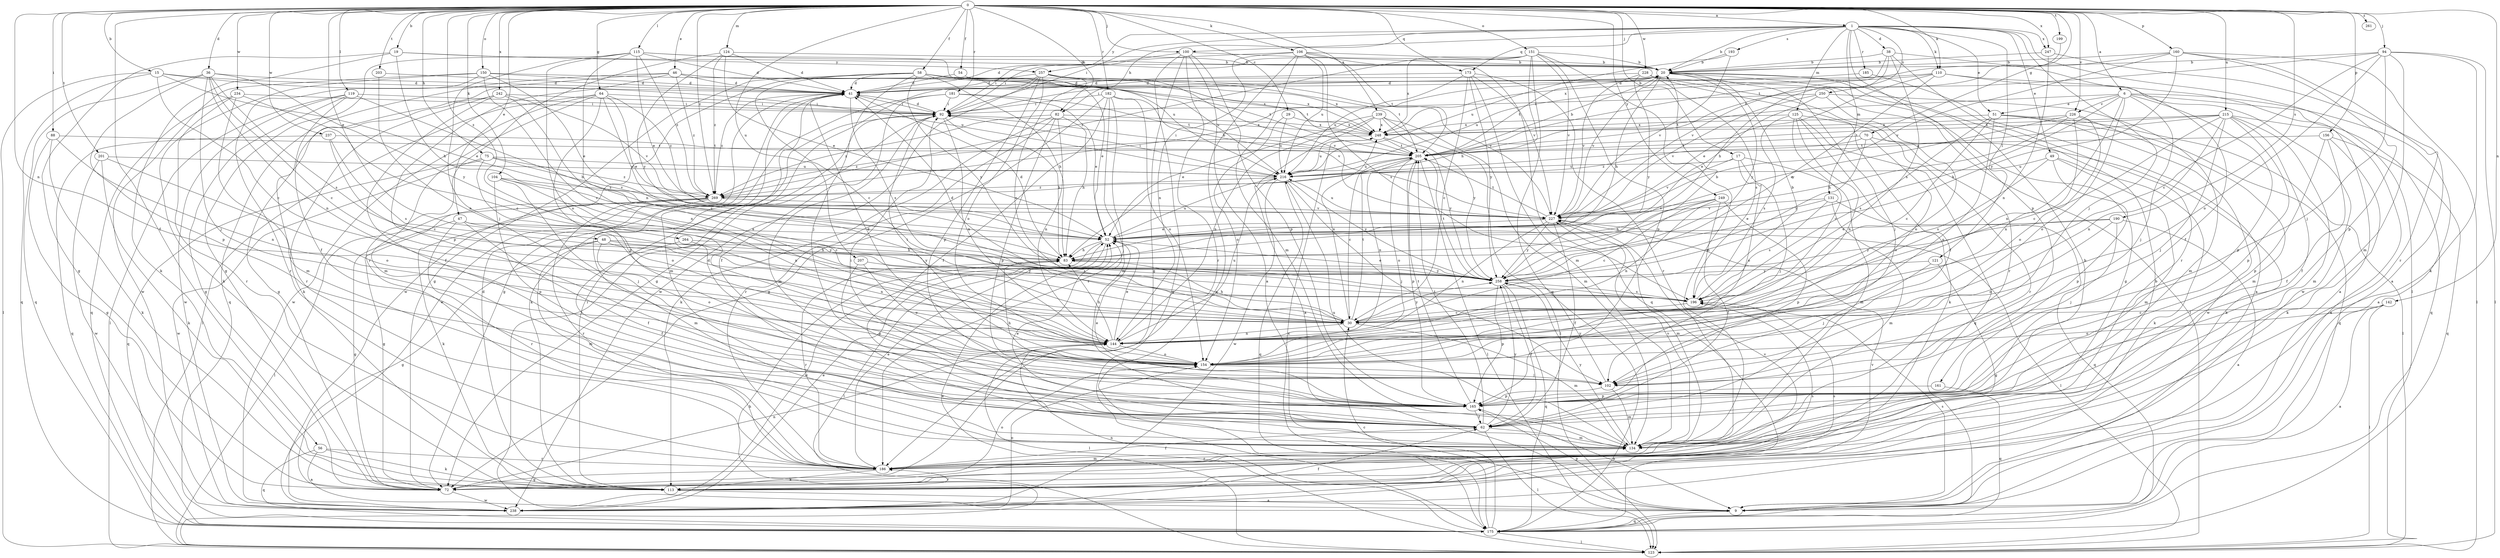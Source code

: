 strict digraph  {
0;
1;
6;
9;
15;
17;
19;
20;
29;
30;
36;
38;
41;
46;
47;
48;
49;
51;
52;
54;
56;
58;
62;
64;
70;
72;
75;
82;
83;
88;
92;
94;
100;
102;
104;
106;
110;
113;
115;
119;
121;
123;
124;
125;
131;
134;
142;
144;
150;
151;
154;
156;
160;
161;
165;
173;
175;
181;
182;
185;
186;
190;
193;
196;
199;
201;
203;
205;
207;
215;
216;
226;
227;
228;
234;
237;
238;
239;
242;
247;
248;
249;
250;
257;
258;
261;
264;
269;
0 -> 1  [label=a];
0 -> 6  [label=a];
0 -> 15  [label=b];
0 -> 17  [label=b];
0 -> 19  [label=b];
0 -> 29  [label=c];
0 -> 36  [label=d];
0 -> 46  [label=e];
0 -> 47  [label=e];
0 -> 48  [label=e];
0 -> 54  [label=f];
0 -> 56  [label=f];
0 -> 58  [label=f];
0 -> 64  [label=g];
0 -> 70  [label=g];
0 -> 75  [label=h];
0 -> 82  [label=h];
0 -> 88  [label=i];
0 -> 94  [label=j];
0 -> 100  [label=j];
0 -> 104  [label=k];
0 -> 106  [label=k];
0 -> 110  [label=k];
0 -> 115  [label=l];
0 -> 119  [label=l];
0 -> 124  [label=m];
0 -> 142  [label=n];
0 -> 144  [label=n];
0 -> 150  [label=o];
0 -> 151  [label=o];
0 -> 156  [label=p];
0 -> 160  [label=p];
0 -> 173  [label=q];
0 -> 181  [label=r];
0 -> 182  [label=r];
0 -> 190  [label=s];
0 -> 199  [label=t];
0 -> 201  [label=t];
0 -> 203  [label=t];
0 -> 207  [label=u];
0 -> 215  [label=u];
0 -> 226  [label=v];
0 -> 228  [label=w];
0 -> 234  [label=w];
0 -> 237  [label=w];
0 -> 239  [label=x];
0 -> 242  [label=x];
0 -> 247  [label=x];
0 -> 249  [label=y];
0 -> 261  [label=z];
0 -> 264  [label=z];
0 -> 269  [label=z];
1 -> 20  [label=b];
1 -> 38  [label=d];
1 -> 49  [label=e];
1 -> 51  [label=e];
1 -> 82  [label=h];
1 -> 92  [label=i];
1 -> 100  [label=j];
1 -> 102  [label=j];
1 -> 110  [label=k];
1 -> 121  [label=l];
1 -> 123  [label=l];
1 -> 125  [label=m];
1 -> 131  [label=m];
1 -> 161  [label=p];
1 -> 173  [label=q];
1 -> 185  [label=r];
1 -> 193  [label=s];
1 -> 247  [label=x];
1 -> 250  [label=y];
1 -> 257  [label=y];
6 -> 9  [label=a];
6 -> 51  [label=e];
6 -> 83  [label=h];
6 -> 102  [label=j];
6 -> 144  [label=n];
6 -> 154  [label=o];
6 -> 165  [label=p];
6 -> 175  [label=q];
6 -> 205  [label=t];
6 -> 226  [label=v];
9 -> 92  [label=i];
9 -> 165  [label=p];
9 -> 175  [label=q];
9 -> 196  [label=s];
15 -> 30  [label=c];
15 -> 41  [label=d];
15 -> 52  [label=e];
15 -> 123  [label=l];
15 -> 175  [label=q];
15 -> 216  [label=u];
17 -> 102  [label=j];
17 -> 134  [label=m];
17 -> 154  [label=o];
17 -> 216  [label=u];
17 -> 227  [label=v];
19 -> 20  [label=b];
19 -> 72  [label=g];
19 -> 83  [label=h];
19 -> 113  [label=k];
19 -> 257  [label=y];
20 -> 41  [label=d];
20 -> 72  [label=g];
20 -> 83  [label=h];
20 -> 92  [label=i];
20 -> 102  [label=j];
20 -> 205  [label=t];
20 -> 227  [label=v];
20 -> 258  [label=y];
29 -> 154  [label=o];
29 -> 216  [label=u];
29 -> 248  [label=x];
30 -> 83  [label=h];
30 -> 134  [label=m];
30 -> 144  [label=n];
30 -> 205  [label=t];
30 -> 248  [label=x];
30 -> 258  [label=y];
36 -> 30  [label=c];
36 -> 41  [label=d];
36 -> 102  [label=j];
36 -> 144  [label=n];
36 -> 165  [label=p];
36 -> 175  [label=q];
36 -> 196  [label=s];
36 -> 258  [label=y];
38 -> 20  [label=b];
38 -> 62  [label=f];
38 -> 83  [label=h];
38 -> 186  [label=r];
38 -> 196  [label=s];
38 -> 227  [label=v];
41 -> 92  [label=i];
41 -> 134  [label=m];
41 -> 196  [label=s];
41 -> 238  [label=w];
41 -> 269  [label=z];
46 -> 41  [label=d];
46 -> 62  [label=f];
46 -> 165  [label=p];
46 -> 175  [label=q];
46 -> 205  [label=t];
46 -> 248  [label=x];
46 -> 269  [label=z];
47 -> 52  [label=e];
47 -> 62  [label=f];
47 -> 72  [label=g];
47 -> 186  [label=r];
47 -> 258  [label=y];
48 -> 72  [label=g];
48 -> 83  [label=h];
48 -> 134  [label=m];
48 -> 154  [label=o];
48 -> 196  [label=s];
48 -> 258  [label=y];
49 -> 113  [label=k];
49 -> 134  [label=m];
49 -> 165  [label=p];
49 -> 196  [label=s];
49 -> 216  [label=u];
51 -> 30  [label=c];
51 -> 123  [label=l];
51 -> 154  [label=o];
51 -> 175  [label=q];
51 -> 196  [label=s];
51 -> 238  [label=w];
51 -> 248  [label=x];
52 -> 83  [label=h];
52 -> 123  [label=l];
52 -> 216  [label=u];
52 -> 238  [label=w];
54 -> 41  [label=d];
54 -> 227  [label=v];
56 -> 9  [label=a];
56 -> 113  [label=k];
56 -> 175  [label=q];
56 -> 186  [label=r];
58 -> 30  [label=c];
58 -> 41  [label=d];
58 -> 52  [label=e];
58 -> 72  [label=g];
58 -> 83  [label=h];
58 -> 102  [label=j];
58 -> 205  [label=t];
58 -> 216  [label=u];
58 -> 238  [label=w];
58 -> 248  [label=x];
58 -> 258  [label=y];
62 -> 41  [label=d];
62 -> 52  [label=e];
62 -> 123  [label=l];
62 -> 134  [label=m];
62 -> 205  [label=t];
62 -> 258  [label=y];
64 -> 30  [label=c];
64 -> 52  [label=e];
64 -> 92  [label=i];
64 -> 123  [label=l];
64 -> 134  [label=m];
64 -> 165  [label=p];
64 -> 238  [label=w];
64 -> 269  [label=z];
70 -> 113  [label=k];
70 -> 154  [label=o];
70 -> 205  [label=t];
70 -> 258  [label=y];
70 -> 269  [label=z];
72 -> 144  [label=n];
72 -> 154  [label=o];
72 -> 196  [label=s];
72 -> 227  [label=v];
72 -> 238  [label=w];
75 -> 154  [label=o];
75 -> 175  [label=q];
75 -> 216  [label=u];
75 -> 227  [label=v];
75 -> 238  [label=w];
75 -> 269  [label=z];
82 -> 83  [label=h];
82 -> 113  [label=k];
82 -> 144  [label=n];
82 -> 165  [label=p];
82 -> 186  [label=r];
82 -> 248  [label=x];
82 -> 269  [label=z];
83 -> 41  [label=d];
83 -> 186  [label=r];
83 -> 258  [label=y];
88 -> 72  [label=g];
88 -> 113  [label=k];
88 -> 144  [label=n];
88 -> 205  [label=t];
92 -> 41  [label=d];
92 -> 83  [label=h];
92 -> 113  [label=k];
92 -> 134  [label=m];
92 -> 144  [label=n];
92 -> 248  [label=x];
94 -> 20  [label=b];
94 -> 30  [label=c];
94 -> 102  [label=j];
94 -> 113  [label=k];
94 -> 123  [label=l];
94 -> 134  [label=m];
94 -> 154  [label=o];
94 -> 205  [label=t];
100 -> 9  [label=a];
100 -> 20  [label=b];
100 -> 41  [label=d];
100 -> 72  [label=g];
100 -> 165  [label=p];
100 -> 175  [label=q];
100 -> 186  [label=r];
102 -> 83  [label=h];
102 -> 134  [label=m];
102 -> 165  [label=p];
102 -> 258  [label=y];
104 -> 30  [label=c];
104 -> 102  [label=j];
104 -> 144  [label=n];
104 -> 165  [label=p];
104 -> 269  [label=z];
106 -> 20  [label=b];
106 -> 92  [label=i];
106 -> 134  [label=m];
106 -> 144  [label=n];
106 -> 175  [label=q];
106 -> 196  [label=s];
106 -> 205  [label=t];
106 -> 216  [label=u];
106 -> 227  [label=v];
110 -> 9  [label=a];
110 -> 41  [label=d];
110 -> 52  [label=e];
110 -> 216  [label=u];
110 -> 238  [label=w];
110 -> 258  [label=y];
113 -> 9  [label=a];
113 -> 20  [label=b];
113 -> 41  [label=d];
113 -> 92  [label=i];
113 -> 186  [label=r];
113 -> 196  [label=s];
115 -> 20  [label=b];
115 -> 41  [label=d];
115 -> 52  [label=e];
115 -> 72  [label=g];
115 -> 102  [label=j];
115 -> 144  [label=n];
115 -> 154  [label=o];
115 -> 216  [label=u];
115 -> 269  [label=z];
119 -> 72  [label=g];
119 -> 83  [label=h];
119 -> 92  [label=i];
119 -> 123  [label=l];
119 -> 186  [label=r];
119 -> 238  [label=w];
121 -> 72  [label=g];
121 -> 102  [label=j];
121 -> 258  [label=y];
123 -> 52  [label=e];
123 -> 83  [label=h];
124 -> 20  [label=b];
124 -> 41  [label=d];
124 -> 52  [label=e];
124 -> 186  [label=r];
124 -> 258  [label=y];
124 -> 269  [label=z];
125 -> 30  [label=c];
125 -> 113  [label=k];
125 -> 144  [label=n];
125 -> 175  [label=q];
125 -> 186  [label=r];
125 -> 196  [label=s];
125 -> 248  [label=x];
131 -> 52  [label=e];
131 -> 134  [label=m];
131 -> 175  [label=q];
131 -> 196  [label=s];
131 -> 227  [label=v];
134 -> 20  [label=b];
134 -> 186  [label=r];
134 -> 216  [label=u];
134 -> 227  [label=v];
134 -> 258  [label=y];
142 -> 9  [label=a];
142 -> 30  [label=c];
142 -> 123  [label=l];
142 -> 154  [label=o];
144 -> 52  [label=e];
144 -> 83  [label=h];
144 -> 123  [label=l];
144 -> 154  [label=o];
144 -> 216  [label=u];
150 -> 30  [label=c];
150 -> 41  [label=d];
150 -> 52  [label=e];
150 -> 113  [label=k];
150 -> 186  [label=r];
150 -> 238  [label=w];
150 -> 248  [label=x];
151 -> 20  [label=b];
151 -> 83  [label=h];
151 -> 92  [label=i];
151 -> 134  [label=m];
151 -> 165  [label=p];
151 -> 175  [label=q];
151 -> 227  [label=v];
151 -> 248  [label=x];
151 -> 269  [label=z];
154 -> 41  [label=d];
154 -> 92  [label=i];
154 -> 102  [label=j];
156 -> 62  [label=f];
156 -> 113  [label=k];
156 -> 165  [label=p];
156 -> 175  [label=q];
156 -> 205  [label=t];
160 -> 20  [label=b];
160 -> 123  [label=l];
160 -> 165  [label=p];
160 -> 186  [label=r];
160 -> 227  [label=v];
160 -> 248  [label=x];
160 -> 258  [label=y];
161 -> 165  [label=p];
161 -> 175  [label=q];
165 -> 9  [label=a];
165 -> 52  [label=e];
165 -> 62  [label=f];
165 -> 92  [label=i];
165 -> 205  [label=t];
173 -> 30  [label=c];
173 -> 41  [label=d];
173 -> 134  [label=m];
173 -> 175  [label=q];
173 -> 186  [label=r];
173 -> 216  [label=u];
173 -> 258  [label=y];
175 -> 30  [label=c];
175 -> 123  [label=l];
175 -> 144  [label=n];
175 -> 248  [label=x];
181 -> 52  [label=e];
181 -> 62  [label=f];
181 -> 72  [label=g];
181 -> 92  [label=i];
181 -> 205  [label=t];
182 -> 62  [label=f];
182 -> 72  [label=g];
182 -> 92  [label=i];
182 -> 134  [label=m];
182 -> 154  [label=o];
182 -> 186  [label=r];
182 -> 227  [label=v];
185 -> 9  [label=a];
185 -> 41  [label=d];
186 -> 52  [label=e];
186 -> 62  [label=f];
186 -> 72  [label=g];
186 -> 113  [label=k];
186 -> 134  [label=m];
190 -> 9  [label=a];
190 -> 52  [label=e];
190 -> 102  [label=j];
190 -> 154  [label=o];
190 -> 258  [label=y];
193 -> 20  [label=b];
193 -> 216  [label=u];
193 -> 227  [label=v];
196 -> 20  [label=b];
196 -> 30  [label=c];
196 -> 41  [label=d];
199 -> 205  [label=t];
201 -> 113  [label=k];
201 -> 154  [label=o];
201 -> 216  [label=u];
201 -> 238  [label=w];
203 -> 41  [label=d];
203 -> 144  [label=n];
205 -> 20  [label=b];
205 -> 30  [label=c];
205 -> 92  [label=i];
205 -> 123  [label=l];
205 -> 144  [label=n];
205 -> 154  [label=o];
205 -> 165  [label=p];
205 -> 216  [label=u];
207 -> 154  [label=o];
207 -> 165  [label=p];
207 -> 258  [label=y];
215 -> 9  [label=a];
215 -> 30  [label=c];
215 -> 62  [label=f];
215 -> 102  [label=j];
215 -> 134  [label=m];
215 -> 144  [label=n];
215 -> 165  [label=p];
215 -> 205  [label=t];
215 -> 216  [label=u];
215 -> 248  [label=x];
216 -> 92  [label=i];
216 -> 102  [label=j];
216 -> 175  [label=q];
216 -> 238  [label=w];
216 -> 258  [label=y];
216 -> 269  [label=z];
226 -> 52  [label=e];
226 -> 83  [label=h];
226 -> 134  [label=m];
226 -> 144  [label=n];
226 -> 154  [label=o];
226 -> 248  [label=x];
227 -> 52  [label=e];
227 -> 62  [label=f];
227 -> 123  [label=l];
227 -> 134  [label=m];
227 -> 144  [label=n];
227 -> 205  [label=t];
227 -> 216  [label=u];
227 -> 258  [label=y];
228 -> 41  [label=d];
228 -> 62  [label=f];
228 -> 123  [label=l];
228 -> 186  [label=r];
228 -> 196  [label=s];
228 -> 227  [label=v];
228 -> 258  [label=y];
234 -> 30  [label=c];
234 -> 92  [label=i];
234 -> 134  [label=m];
234 -> 175  [label=q];
234 -> 186  [label=r];
237 -> 30  [label=c];
237 -> 175  [label=q];
237 -> 196  [label=s];
237 -> 205  [label=t];
238 -> 52  [label=e];
238 -> 62  [label=f];
238 -> 154  [label=o];
238 -> 227  [label=v];
239 -> 9  [label=a];
239 -> 52  [label=e];
239 -> 123  [label=l];
239 -> 134  [label=m];
239 -> 144  [label=n];
239 -> 248  [label=x];
239 -> 258  [label=y];
242 -> 62  [label=f];
242 -> 72  [label=g];
242 -> 92  [label=i];
242 -> 113  [label=k];
242 -> 144  [label=n];
242 -> 227  [label=v];
247 -> 9  [label=a];
247 -> 20  [label=b];
247 -> 144  [label=n];
248 -> 205  [label=t];
248 -> 216  [label=u];
248 -> 258  [label=y];
248 -> 269  [label=z];
249 -> 30  [label=c];
249 -> 62  [label=f];
249 -> 83  [label=h];
249 -> 144  [label=n];
249 -> 165  [label=p];
249 -> 227  [label=v];
250 -> 52  [label=e];
250 -> 92  [label=i];
250 -> 134  [label=m];
250 -> 154  [label=o];
250 -> 227  [label=v];
257 -> 30  [label=c];
257 -> 41  [label=d];
257 -> 72  [label=g];
257 -> 154  [label=o];
257 -> 165  [label=p];
257 -> 205  [label=t];
257 -> 227  [label=v];
257 -> 238  [label=w];
258 -> 20  [label=b];
258 -> 52  [label=e];
258 -> 62  [label=f];
258 -> 165  [label=p];
258 -> 175  [label=q];
258 -> 196  [label=s];
258 -> 205  [label=t];
264 -> 62  [label=f];
264 -> 83  [label=h];
264 -> 144  [label=n];
269 -> 20  [label=b];
269 -> 72  [label=g];
269 -> 113  [label=k];
269 -> 123  [label=l];
269 -> 134  [label=m];
269 -> 186  [label=r];
269 -> 227  [label=v];
}
